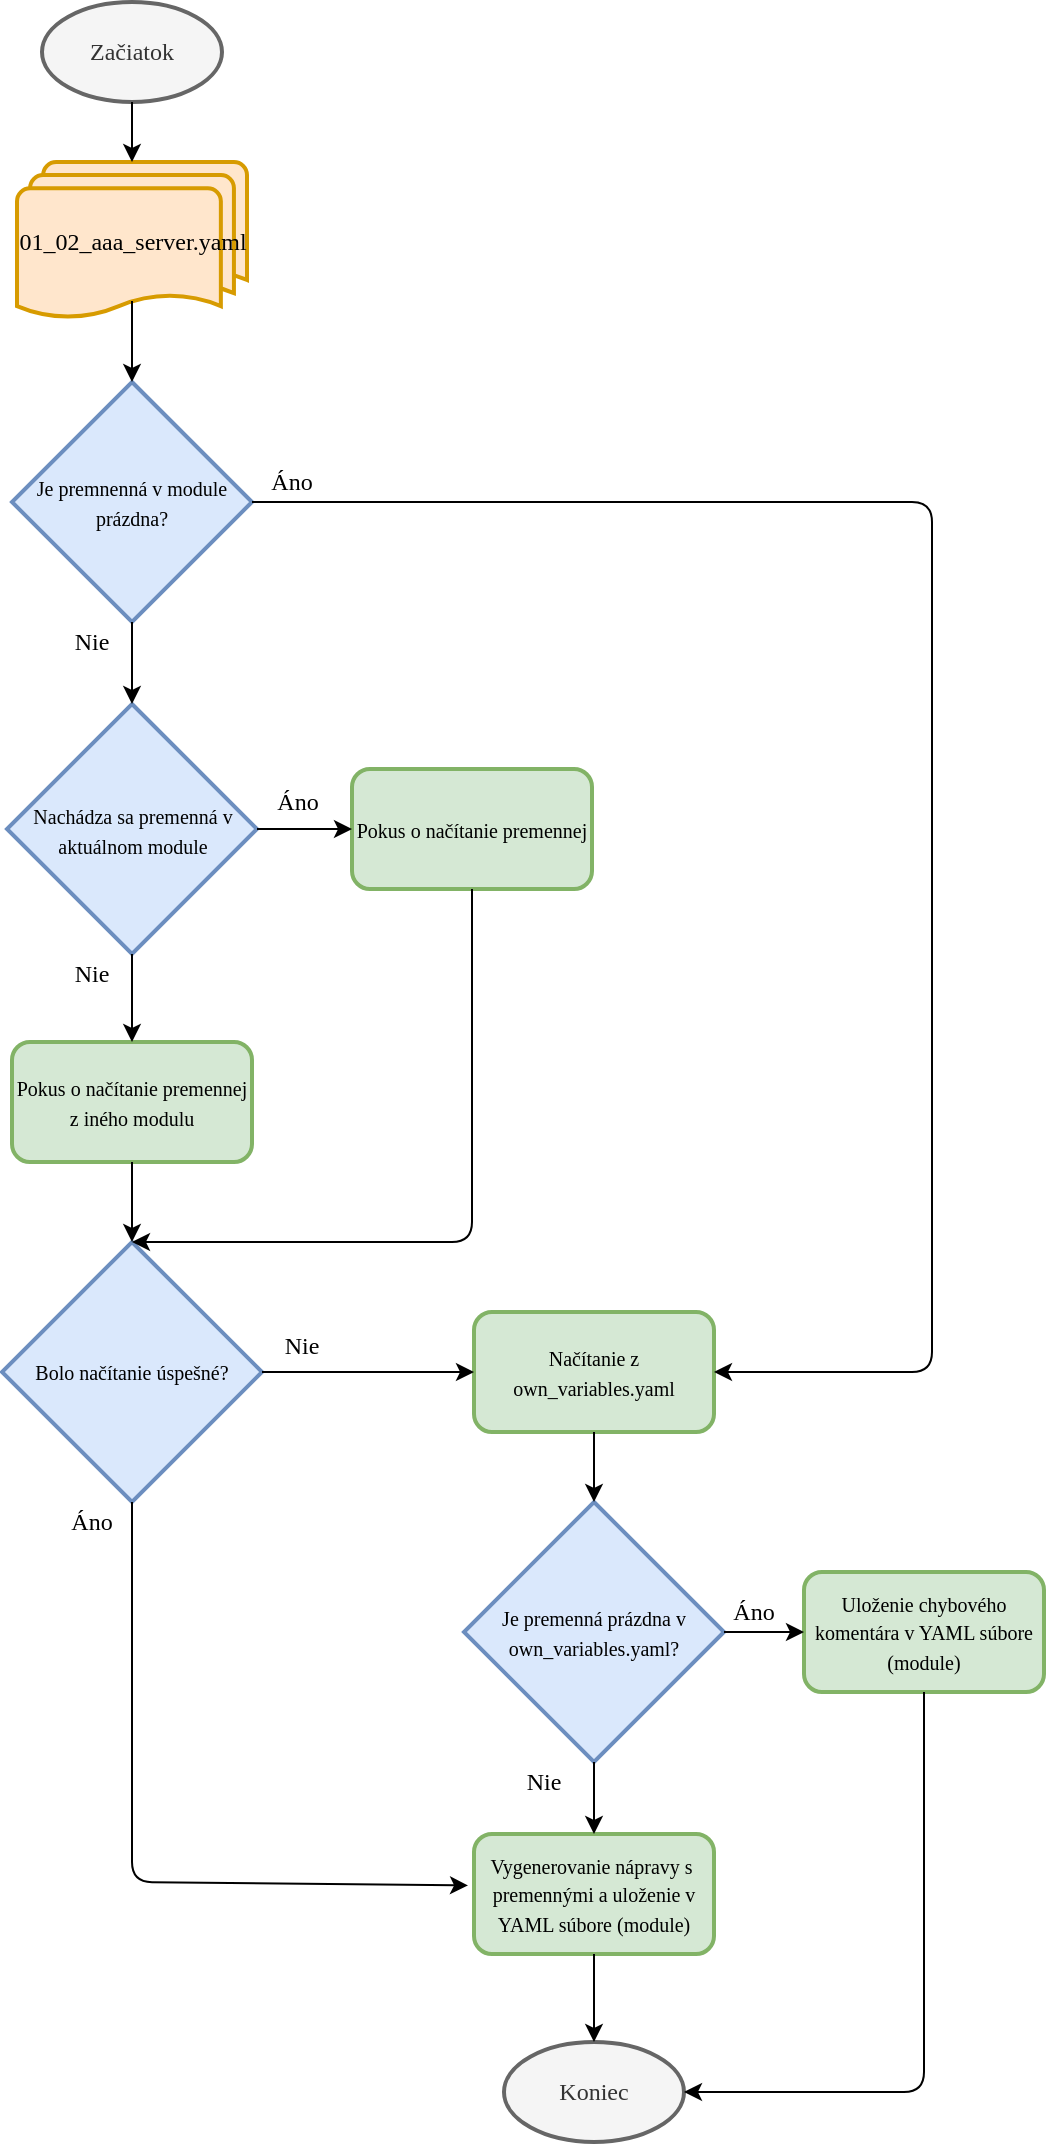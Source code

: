 <mxfile version="12.3.2" type="device" pages="1"><diagram id="2qHWg1W0ws4qs2AQuzBB" name="Page-1"><mxGraphModel dx="981" dy="2501" grid="1" gridSize="10" guides="1" tooltips="1" connect="1" arrows="1" fold="1" page="1" pageScale="1" pageWidth="827" pageHeight="1169" math="0" shadow="0"><root><mxCell id="0"/><mxCell id="1" parent="0"/><mxCell id="_-t9k8iQwOcg4sq7GUzM-1" value="Začiatok" style="strokeWidth=2;html=1;shape=mxgraph.flowchart.start_1;whiteSpace=wrap;fontFamily=Vafle VUT;fillColor=#f5f5f5;strokeColor=#666666;fontColor=#333333;" vertex="1" parent="1"><mxGeometry x="95" y="-1080" width="90" height="50" as="geometry"/></mxCell><mxCell id="_-t9k8iQwOcg4sq7GUzM-2" value="Koniec" style="strokeWidth=2;html=1;shape=mxgraph.flowchart.start_1;whiteSpace=wrap;fontFamily=Vafle VUT;fillColor=#f5f5f5;strokeColor=#666666;fontColor=#333333;" vertex="1" parent="1"><mxGeometry x="326" y="-60" width="90" height="50" as="geometry"/></mxCell><mxCell id="_-t9k8iQwOcg4sq7GUzM-3" value="&lt;font face=&quot;Vafle VUT&quot; style=&quot;font-size: 10px&quot;&gt;Je premnenná v module prázdna?&lt;/font&gt;" style="rhombus;whiteSpace=wrap;html=1;fillColor=#dae8fc;strokeColor=#6c8ebf;strokeWidth=2;" vertex="1" parent="1"><mxGeometry x="80" y="-890" width="120" height="120" as="geometry"/></mxCell><mxCell id="_-t9k8iQwOcg4sq7GUzM-4" value="01_02_aaa_server.yaml" style="strokeWidth=2;html=1;shape=mxgraph.flowchart.multi-document;whiteSpace=wrap;fontFamily=Vafle VUT;fillColor=#ffe6cc;strokeColor=#d79b00;" vertex="1" parent="1"><mxGeometry x="82.5" y="-1000" width="115" height="79" as="geometry"/></mxCell><mxCell id="_-t9k8iQwOcg4sq7GUzM-5" value="" style="endArrow=classic;html=1;exitX=0.5;exitY=1;exitDx=0;exitDy=0;exitPerimeter=0;entryX=0.5;entryY=0;entryDx=0;entryDy=0;entryPerimeter=0;" edge="1" parent="1" source="_-t9k8iQwOcg4sq7GUzM-1" target="_-t9k8iQwOcg4sq7GUzM-4"><mxGeometry width="50" height="50" relative="1" as="geometry"><mxPoint x="60" y="70" as="sourcePoint"/><mxPoint x="110" y="20" as="targetPoint"/></mxGeometry></mxCell><mxCell id="_-t9k8iQwOcg4sq7GUzM-6" value="" style="endArrow=classic;html=1;exitX=0.5;exitY=0.88;exitDx=0;exitDy=0;exitPerimeter=0;entryX=0.5;entryY=0;entryDx=0;entryDy=0;" edge="1" parent="1" source="_-t9k8iQwOcg4sq7GUzM-4" target="_-t9k8iQwOcg4sq7GUzM-3"><mxGeometry width="50" height="50" relative="1" as="geometry"><mxPoint x="50" y="70" as="sourcePoint"/><mxPoint x="100" y="20" as="targetPoint"/></mxGeometry></mxCell><mxCell id="_-t9k8iQwOcg4sq7GUzM-7" value="&lt;font face=&quot;Vafle VUT&quot; style=&quot;font-size: 10px&quot;&gt;Pokus o načítanie premennej z iného modulu&lt;/font&gt;" style="rounded=1;whiteSpace=wrap;html=1;strokeWidth=2;fillColor=#d5e8d4;strokeColor=#82b366;" vertex="1" parent="1"><mxGeometry x="80" y="-560" width="120" height="60" as="geometry"/></mxCell><mxCell id="_-t9k8iQwOcg4sq7GUzM-8" value="&lt;font face=&quot;Vafle VUT&quot; style=&quot;font-size: 10px&quot;&gt;Nachádza sa premenná v aktuálnom module&lt;/font&gt;" style="rhombus;whiteSpace=wrap;html=1;fillColor=#dae8fc;strokeColor=#6c8ebf;strokeWidth=2;verticalAlign=middle;" vertex="1" parent="1"><mxGeometry x="77.5" y="-729" width="125" height="125" as="geometry"/></mxCell><mxCell id="_-t9k8iQwOcg4sq7GUzM-9" value="" style="endArrow=classic;html=1;exitX=0.5;exitY=1;exitDx=0;exitDy=0;entryX=0.5;entryY=0;entryDx=0;entryDy=0;" edge="1" parent="1" source="_-t9k8iQwOcg4sq7GUzM-3" target="_-t9k8iQwOcg4sq7GUzM-8"><mxGeometry width="50" height="50" relative="1" as="geometry"><mxPoint x="50" y="70" as="sourcePoint"/><mxPoint x="100" y="20" as="targetPoint"/></mxGeometry></mxCell><mxCell id="_-t9k8iQwOcg4sq7GUzM-10" value="&lt;font style=&quot;font-size: 12px&quot; face=&quot;Vafle VUT&quot;&gt;Áno&lt;/font&gt;" style="text;html=1;strokeColor=none;fillColor=none;align=center;verticalAlign=middle;whiteSpace=wrap;rounded=0;" vertex="1" parent="1"><mxGeometry x="200" y="-850" width="40" height="20" as="geometry"/></mxCell><mxCell id="_-t9k8iQwOcg4sq7GUzM-11" value="" style="endArrow=classic;html=1;exitX=0.5;exitY=1;exitDx=0;exitDy=0;entryX=0.5;entryY=0;entryDx=0;entryDy=0;" edge="1" parent="1" source="_-t9k8iQwOcg4sq7GUzM-8" target="_-t9k8iQwOcg4sq7GUzM-7"><mxGeometry width="50" height="50" relative="1" as="geometry"><mxPoint x="50" y="70" as="sourcePoint"/><mxPoint x="100" y="20" as="targetPoint"/></mxGeometry></mxCell><mxCell id="_-t9k8iQwOcg4sq7GUzM-12" value="&lt;font face=&quot;Vafle VUT&quot; style=&quot;font-size: 10px&quot;&gt;Načítanie z own_variables.yaml&lt;/font&gt;" style="rounded=1;whiteSpace=wrap;html=1;strokeWidth=2;fillColor=#d5e8d4;strokeColor=#82b366;" vertex="1" parent="1"><mxGeometry x="311" y="-425" width="120" height="60" as="geometry"/></mxCell><mxCell id="_-t9k8iQwOcg4sq7GUzM-13" value="&lt;font face=&quot;Vafle VUT&quot; style=&quot;font-size: 10px&quot;&gt;Bolo načítanie úspešné?&lt;/font&gt;" style="rhombus;whiteSpace=wrap;html=1;fillColor=#dae8fc;strokeColor=#6c8ebf;strokeWidth=2;" vertex="1" parent="1"><mxGeometry x="75" y="-460" width="130" height="130" as="geometry"/></mxCell><mxCell id="_-t9k8iQwOcg4sq7GUzM-14" value="" style="endArrow=classic;html=1;exitX=0.5;exitY=1;exitDx=0;exitDy=0;entryX=0.5;entryY=0;entryDx=0;entryDy=0;" edge="1" parent="1" source="_-t9k8iQwOcg4sq7GUzM-7" target="_-t9k8iQwOcg4sq7GUzM-13"><mxGeometry width="50" height="50" relative="1" as="geometry"><mxPoint x="50" y="70" as="sourcePoint"/><mxPoint x="100" y="20" as="targetPoint"/></mxGeometry></mxCell><mxCell id="_-t9k8iQwOcg4sq7GUzM-16" value="" style="endArrow=classic;html=1;exitX=1;exitY=0.5;exitDx=0;exitDy=0;entryX=1;entryY=0.5;entryDx=0;entryDy=0;" edge="1" parent="1" source="_-t9k8iQwOcg4sq7GUzM-3" target="_-t9k8iQwOcg4sq7GUzM-12"><mxGeometry width="50" height="50" relative="1" as="geometry"><mxPoint x="50" y="70" as="sourcePoint"/><mxPoint x="100" y="20" as="targetPoint"/><Array as="points"><mxPoint x="540" y="-830"/><mxPoint x="540" y="-395"/></Array></mxGeometry></mxCell><mxCell id="_-t9k8iQwOcg4sq7GUzM-17" value="&lt;font face=&quot;Vafle VUT&quot;&gt;&lt;span style=&quot;font-size: 10px&quot;&gt;Vygenerovanie nápravy s&amp;nbsp; premennými a uloženie v YAML súbore (module)&lt;/span&gt;&lt;/font&gt;" style="rounded=1;whiteSpace=wrap;html=1;strokeWidth=2;fillColor=#d5e8d4;strokeColor=#82b366;" vertex="1" parent="1"><mxGeometry x="311" y="-164" width="120" height="60" as="geometry"/></mxCell><mxCell id="_-t9k8iQwOcg4sq7GUzM-18" value="&lt;font face=&quot;Vafle VUT&quot;&gt;&lt;span style=&quot;font-size: 10px&quot;&gt;Uloženie chybového komentára&amp;nbsp;&lt;/span&gt;&lt;/font&gt;&lt;span style=&quot;font-family: &amp;#34;vafle vut&amp;#34; ; font-size: 10px&quot;&gt;v YAML súbore (module)&lt;/span&gt;" style="rounded=1;whiteSpace=wrap;html=1;strokeWidth=2;fillColor=#d5e8d4;strokeColor=#82b366;" vertex="1" parent="1"><mxGeometry x="476" y="-295" width="120" height="60" as="geometry"/></mxCell><mxCell id="_-t9k8iQwOcg4sq7GUzM-19" value="&lt;font style=&quot;font-size: 12px&quot; face=&quot;Vafle VUT&quot;&gt;Nie&lt;/font&gt;" style="text;html=1;strokeColor=none;fillColor=none;align=center;verticalAlign=middle;whiteSpace=wrap;rounded=0;" vertex="1" parent="1"><mxGeometry x="100" y="-770" width="40" height="20" as="geometry"/></mxCell><mxCell id="_-t9k8iQwOcg4sq7GUzM-20" value="&lt;font style=&quot;font-size: 12px&quot; face=&quot;Vafle VUT&quot;&gt;Nie&lt;/font&gt;" style="text;html=1;strokeColor=none;fillColor=none;align=center;verticalAlign=middle;whiteSpace=wrap;rounded=0;" vertex="1" parent="1"><mxGeometry x="100" y="-604" width="40" height="20" as="geometry"/></mxCell><mxCell id="_-t9k8iQwOcg4sq7GUzM-21" value="&lt;font style=&quot;font-size: 12px&quot; face=&quot;Vafle VUT&quot;&gt;Áno&lt;/font&gt;" style="text;html=1;strokeColor=none;fillColor=none;align=center;verticalAlign=middle;whiteSpace=wrap;rounded=0;" vertex="1" parent="1"><mxGeometry x="202.5" y="-690" width="40" height="20" as="geometry"/></mxCell><mxCell id="_-t9k8iQwOcg4sq7GUzM-22" value="&lt;font face=&quot;Vafle VUT&quot; style=&quot;font-size: 10px&quot;&gt;Je premenná prázdna v own_variables.yaml?&lt;/font&gt;" style="rhombus;whiteSpace=wrap;html=1;fillColor=#dae8fc;strokeColor=#6c8ebf;strokeWidth=2;" vertex="1" parent="1"><mxGeometry x="306" y="-330" width="130" height="130" as="geometry"/></mxCell><mxCell id="_-t9k8iQwOcg4sq7GUzM-23" value="" style="endArrow=classic;html=1;exitX=0.5;exitY=1;exitDx=0;exitDy=0;" edge="1" parent="1" source="_-t9k8iQwOcg4sq7GUzM-22" target="_-t9k8iQwOcg4sq7GUzM-17"><mxGeometry width="50" height="50" relative="1" as="geometry"><mxPoint x="26" y="50" as="sourcePoint"/><mxPoint x="76" as="targetPoint"/></mxGeometry></mxCell><mxCell id="_-t9k8iQwOcg4sq7GUzM-24" value="" style="endArrow=classic;html=1;exitX=1;exitY=0.5;exitDx=0;exitDy=0;entryX=0;entryY=0.5;entryDx=0;entryDy=0;" edge="1" parent="1" source="_-t9k8iQwOcg4sq7GUzM-22" target="_-t9k8iQwOcg4sq7GUzM-18"><mxGeometry width="50" height="50" relative="1" as="geometry"><mxPoint x="26" y="50" as="sourcePoint"/><mxPoint x="76" as="targetPoint"/></mxGeometry></mxCell><mxCell id="_-t9k8iQwOcg4sq7GUzM-25" value="&lt;font style=&quot;font-size: 12px&quot; face=&quot;Vafle VUT&quot;&gt;Áno&lt;/font&gt;" style="text;html=1;strokeColor=none;fillColor=none;align=center;verticalAlign=middle;whiteSpace=wrap;rounded=0;" vertex="1" parent="1"><mxGeometry x="431" y="-285" width="40" height="20" as="geometry"/></mxCell><mxCell id="_-t9k8iQwOcg4sq7GUzM-26" value="&lt;font face=&quot;Vafle VUT&quot;&gt;Nie&lt;/font&gt;" style="text;html=1;strokeColor=none;fillColor=none;align=center;verticalAlign=middle;whiteSpace=wrap;rounded=0;" vertex="1" parent="1"><mxGeometry x="326" y="-200" width="40" height="20" as="geometry"/></mxCell><mxCell id="_-t9k8iQwOcg4sq7GUzM-27" value="&lt;font face=&quot;Vafle VUT&quot; style=&quot;font-size: 10px&quot;&gt;Pokus o načítanie premennej&lt;/font&gt;" style="rounded=1;whiteSpace=wrap;html=1;strokeWidth=2;fillColor=#d5e8d4;strokeColor=#82b366;" vertex="1" parent="1"><mxGeometry x="250" y="-696.5" width="120" height="60" as="geometry"/></mxCell><mxCell id="_-t9k8iQwOcg4sq7GUzM-28" value="" style="endArrow=classic;html=1;exitX=1;exitY=0.5;exitDx=0;exitDy=0;entryX=0;entryY=0.5;entryDx=0;entryDy=0;" edge="1" parent="1" source="_-t9k8iQwOcg4sq7GUzM-8" target="_-t9k8iQwOcg4sq7GUzM-27"><mxGeometry width="50" height="50" relative="1" as="geometry"><mxPoint x="70" y="60" as="sourcePoint"/><mxPoint x="120" y="10" as="targetPoint"/></mxGeometry></mxCell><mxCell id="_-t9k8iQwOcg4sq7GUzM-32" value="" style="endArrow=classic;html=1;exitX=0.5;exitY=1;exitDx=0;exitDy=0;entryX=0.5;entryY=0;entryDx=0;entryDy=0;" edge="1" parent="1" source="_-t9k8iQwOcg4sq7GUzM-27" target="_-t9k8iQwOcg4sq7GUzM-13"><mxGeometry width="50" height="50" relative="1" as="geometry"><mxPoint x="70" y="60" as="sourcePoint"/><mxPoint x="120" y="10" as="targetPoint"/><Array as="points"><mxPoint x="310" y="-460"/></Array></mxGeometry></mxCell><mxCell id="_-t9k8iQwOcg4sq7GUzM-33" value="" style="endArrow=classic;html=1;exitX=1;exitY=0.5;exitDx=0;exitDy=0;entryX=0;entryY=0.5;entryDx=0;entryDy=0;" edge="1" parent="1" source="_-t9k8iQwOcg4sq7GUzM-13" target="_-t9k8iQwOcg4sq7GUzM-12"><mxGeometry width="50" height="50" relative="1" as="geometry"><mxPoint x="70" y="60" as="sourcePoint"/><mxPoint x="120" y="10" as="targetPoint"/></mxGeometry></mxCell><mxCell id="_-t9k8iQwOcg4sq7GUzM-34" value="&lt;font style=&quot;font-size: 12px&quot; face=&quot;Vafle VUT&quot;&gt;Nie&lt;/font&gt;" style="text;html=1;strokeColor=none;fillColor=none;align=center;verticalAlign=middle;whiteSpace=wrap;rounded=0;" vertex="1" parent="1"><mxGeometry x="205" y="-418" width="40" height="20" as="geometry"/></mxCell><mxCell id="_-t9k8iQwOcg4sq7GUzM-35" value="" style="endArrow=classic;html=1;entryX=0.5;entryY=0;entryDx=0;entryDy=0;exitX=0.5;exitY=1;exitDx=0;exitDy=0;" edge="1" parent="1" source="_-t9k8iQwOcg4sq7GUzM-12" target="_-t9k8iQwOcg4sq7GUzM-22"><mxGeometry width="50" height="50" relative="1" as="geometry"><mxPoint x="460" y="-310" as="sourcePoint"/><mxPoint x="120" y="10" as="targetPoint"/></mxGeometry></mxCell><mxCell id="_-t9k8iQwOcg4sq7GUzM-36" value="" style="endArrow=classic;html=1;exitX=0.5;exitY=1;exitDx=0;exitDy=0;entryX=-0.025;entryY=0.429;entryDx=0;entryDy=0;entryPerimeter=0;" edge="1" parent="1" source="_-t9k8iQwOcg4sq7GUzM-13" target="_-t9k8iQwOcg4sq7GUzM-17"><mxGeometry width="50" height="50" relative="1" as="geometry"><mxPoint x="70" y="60" as="sourcePoint"/><mxPoint x="120" y="10" as="targetPoint"/><Array as="points"><mxPoint x="140" y="-140"/></Array></mxGeometry></mxCell><mxCell id="_-t9k8iQwOcg4sq7GUzM-37" value="&lt;font style=&quot;font-size: 12px&quot; face=&quot;Vafle VUT&quot;&gt;Áno&lt;/font&gt;" style="text;html=1;strokeColor=none;fillColor=none;align=center;verticalAlign=middle;whiteSpace=wrap;rounded=0;" vertex="1" parent="1"><mxGeometry x="100" y="-330" width="40" height="20" as="geometry"/></mxCell><mxCell id="_-t9k8iQwOcg4sq7GUzM-38" value="" style="endArrow=classic;html=1;exitX=0.5;exitY=1;exitDx=0;exitDy=0;entryX=0.5;entryY=0;entryDx=0;entryDy=0;entryPerimeter=0;" edge="1" parent="1" source="_-t9k8iQwOcg4sq7GUzM-17" target="_-t9k8iQwOcg4sq7GUzM-2"><mxGeometry width="50" height="50" relative="1" as="geometry"><mxPoint x="70" y="60" as="sourcePoint"/><mxPoint x="120" y="10" as="targetPoint"/></mxGeometry></mxCell><mxCell id="_-t9k8iQwOcg4sq7GUzM-39" value="" style="endArrow=classic;html=1;exitX=0.5;exitY=1;exitDx=0;exitDy=0;entryX=1;entryY=0.5;entryDx=0;entryDy=0;entryPerimeter=0;" edge="1" parent="1" source="_-t9k8iQwOcg4sq7GUzM-18" target="_-t9k8iQwOcg4sq7GUzM-2"><mxGeometry width="50" height="50" relative="1" as="geometry"><mxPoint x="70" y="60" as="sourcePoint"/><mxPoint x="120" y="10" as="targetPoint"/><Array as="points"><mxPoint x="536" y="-35"/></Array></mxGeometry></mxCell></root></mxGraphModel></diagram></mxfile>